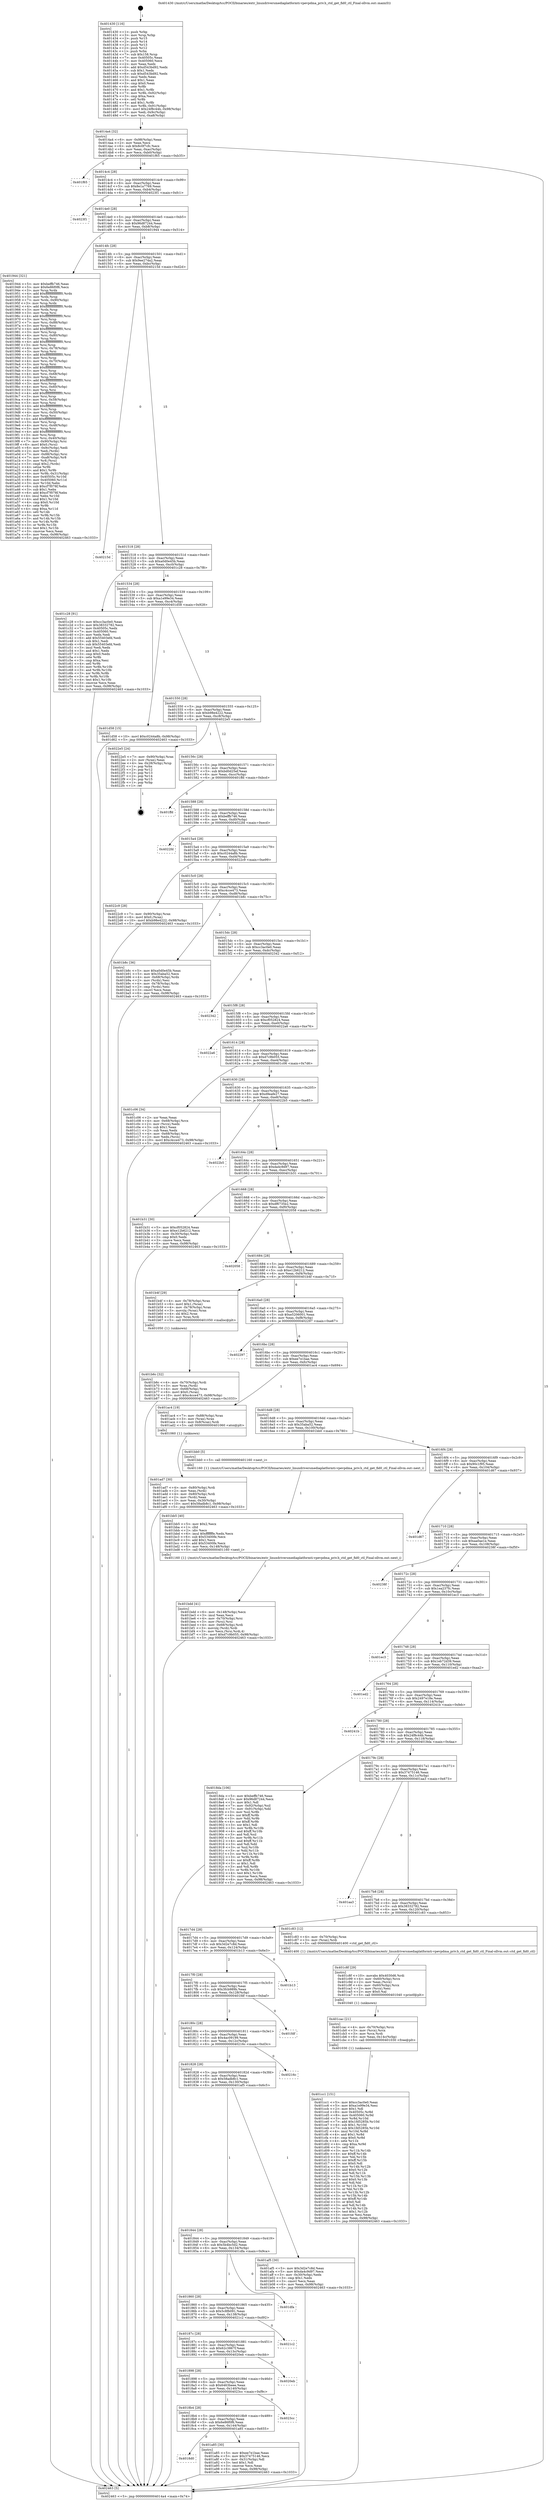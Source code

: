 digraph "0x401430" {
  label = "0x401430 (/mnt/c/Users/mathe/Desktop/tcc/POCII/binaries/extr_linuxdriversmediaplatformti-vpevpdma_priv.h_ctd_get_fid0_ctl_Final-ollvm.out::main(0))"
  labelloc = "t"
  node[shape=record]

  Entry [label="",width=0.3,height=0.3,shape=circle,fillcolor=black,style=filled]
  "0x4014a4" [label="{
     0x4014a4 [32]\l
     | [instrs]\l
     &nbsp;&nbsp;0x4014a4 \<+6\>: mov -0x98(%rbp),%eax\l
     &nbsp;&nbsp;0x4014aa \<+2\>: mov %eax,%ecx\l
     &nbsp;&nbsp;0x4014ac \<+6\>: sub $0x8c0f7cfc,%ecx\l
     &nbsp;&nbsp;0x4014b2 \<+6\>: mov %eax,-0xac(%rbp)\l
     &nbsp;&nbsp;0x4014b8 \<+6\>: mov %ecx,-0xb0(%rbp)\l
     &nbsp;&nbsp;0x4014be \<+6\>: je 0000000000401f65 \<main+0xb35\>\l
  }"]
  "0x401f65" [label="{
     0x401f65\l
  }", style=dashed]
  "0x4014c4" [label="{
     0x4014c4 [28]\l
     | [instrs]\l
     &nbsp;&nbsp;0x4014c4 \<+5\>: jmp 00000000004014c9 \<main+0x99\>\l
     &nbsp;&nbsp;0x4014c9 \<+6\>: mov -0xac(%rbp),%eax\l
     &nbsp;&nbsp;0x4014cf \<+5\>: sub $0x8e1a7769,%eax\l
     &nbsp;&nbsp;0x4014d4 \<+6\>: mov %eax,-0xb4(%rbp)\l
     &nbsp;&nbsp;0x4014da \<+6\>: je 00000000004023f1 \<main+0xfc1\>\l
  }"]
  Exit [label="",width=0.3,height=0.3,shape=circle,fillcolor=black,style=filled,peripheries=2]
  "0x4023f1" [label="{
     0x4023f1\l
  }", style=dashed]
  "0x4014e0" [label="{
     0x4014e0 [28]\l
     | [instrs]\l
     &nbsp;&nbsp;0x4014e0 \<+5\>: jmp 00000000004014e5 \<main+0xb5\>\l
     &nbsp;&nbsp;0x4014e5 \<+6\>: mov -0xac(%rbp),%eax\l
     &nbsp;&nbsp;0x4014eb \<+5\>: sub $0x96d87244,%eax\l
     &nbsp;&nbsp;0x4014f0 \<+6\>: mov %eax,-0xb8(%rbp)\l
     &nbsp;&nbsp;0x4014f6 \<+6\>: je 0000000000401944 \<main+0x514\>\l
  }"]
  "0x401cc1" [label="{
     0x401cc1 [151]\l
     | [instrs]\l
     &nbsp;&nbsp;0x401cc1 \<+5\>: mov $0xcc3ac0e0,%eax\l
     &nbsp;&nbsp;0x401cc6 \<+5\>: mov $0xa1e99e34,%esi\l
     &nbsp;&nbsp;0x401ccb \<+2\>: mov $0x1,%dl\l
     &nbsp;&nbsp;0x401ccd \<+8\>: mov 0x40505c,%r8d\l
     &nbsp;&nbsp;0x401cd5 \<+8\>: mov 0x405060,%r9d\l
     &nbsp;&nbsp;0x401cdd \<+3\>: mov %r8d,%r10d\l
     &nbsp;&nbsp;0x401ce0 \<+7\>: add $0x1fd5285b,%r10d\l
     &nbsp;&nbsp;0x401ce7 \<+4\>: sub $0x1,%r10d\l
     &nbsp;&nbsp;0x401ceb \<+7\>: sub $0x1fd5285b,%r10d\l
     &nbsp;&nbsp;0x401cf2 \<+4\>: imul %r10d,%r8d\l
     &nbsp;&nbsp;0x401cf6 \<+4\>: and $0x1,%r8d\l
     &nbsp;&nbsp;0x401cfa \<+4\>: cmp $0x0,%r8d\l
     &nbsp;&nbsp;0x401cfe \<+4\>: sete %r11b\l
     &nbsp;&nbsp;0x401d02 \<+4\>: cmp $0xa,%r9d\l
     &nbsp;&nbsp;0x401d06 \<+3\>: setl %bl\l
     &nbsp;&nbsp;0x401d09 \<+3\>: mov %r11b,%r14b\l
     &nbsp;&nbsp;0x401d0c \<+4\>: xor $0xff,%r14b\l
     &nbsp;&nbsp;0x401d10 \<+3\>: mov %bl,%r15b\l
     &nbsp;&nbsp;0x401d13 \<+4\>: xor $0xff,%r15b\l
     &nbsp;&nbsp;0x401d17 \<+3\>: xor $0x0,%dl\l
     &nbsp;&nbsp;0x401d1a \<+3\>: mov %r14b,%r12b\l
     &nbsp;&nbsp;0x401d1d \<+4\>: and $0x0,%r12b\l
     &nbsp;&nbsp;0x401d21 \<+3\>: and %dl,%r11b\l
     &nbsp;&nbsp;0x401d24 \<+3\>: mov %r15b,%r13b\l
     &nbsp;&nbsp;0x401d27 \<+4\>: and $0x0,%r13b\l
     &nbsp;&nbsp;0x401d2b \<+2\>: and %dl,%bl\l
     &nbsp;&nbsp;0x401d2d \<+3\>: or %r11b,%r12b\l
     &nbsp;&nbsp;0x401d30 \<+3\>: or %bl,%r13b\l
     &nbsp;&nbsp;0x401d33 \<+3\>: xor %r13b,%r12b\l
     &nbsp;&nbsp;0x401d36 \<+3\>: or %r15b,%r14b\l
     &nbsp;&nbsp;0x401d39 \<+4\>: xor $0xff,%r14b\l
     &nbsp;&nbsp;0x401d3d \<+3\>: or $0x0,%dl\l
     &nbsp;&nbsp;0x401d40 \<+3\>: and %dl,%r14b\l
     &nbsp;&nbsp;0x401d43 \<+3\>: or %r14b,%r12b\l
     &nbsp;&nbsp;0x401d46 \<+4\>: test $0x1,%r12b\l
     &nbsp;&nbsp;0x401d4a \<+3\>: cmovne %esi,%eax\l
     &nbsp;&nbsp;0x401d4d \<+6\>: mov %eax,-0x98(%rbp)\l
     &nbsp;&nbsp;0x401d53 \<+5\>: jmp 0000000000402463 \<main+0x1033\>\l
  }"]
  "0x401944" [label="{
     0x401944 [321]\l
     | [instrs]\l
     &nbsp;&nbsp;0x401944 \<+5\>: mov $0xbeffb746,%eax\l
     &nbsp;&nbsp;0x401949 \<+5\>: mov $0x6e86f0f6,%ecx\l
     &nbsp;&nbsp;0x40194e \<+3\>: mov %rsp,%rdx\l
     &nbsp;&nbsp;0x401951 \<+4\>: add $0xfffffffffffffff0,%rdx\l
     &nbsp;&nbsp;0x401955 \<+3\>: mov %rdx,%rsp\l
     &nbsp;&nbsp;0x401958 \<+7\>: mov %rdx,-0x90(%rbp)\l
     &nbsp;&nbsp;0x40195f \<+3\>: mov %rsp,%rdx\l
     &nbsp;&nbsp;0x401962 \<+4\>: add $0xfffffffffffffff0,%rdx\l
     &nbsp;&nbsp;0x401966 \<+3\>: mov %rdx,%rsp\l
     &nbsp;&nbsp;0x401969 \<+3\>: mov %rsp,%rsi\l
     &nbsp;&nbsp;0x40196c \<+4\>: add $0xfffffffffffffff0,%rsi\l
     &nbsp;&nbsp;0x401970 \<+3\>: mov %rsi,%rsp\l
     &nbsp;&nbsp;0x401973 \<+7\>: mov %rsi,-0x88(%rbp)\l
     &nbsp;&nbsp;0x40197a \<+3\>: mov %rsp,%rsi\l
     &nbsp;&nbsp;0x40197d \<+4\>: add $0xfffffffffffffff0,%rsi\l
     &nbsp;&nbsp;0x401981 \<+3\>: mov %rsi,%rsp\l
     &nbsp;&nbsp;0x401984 \<+4\>: mov %rsi,-0x80(%rbp)\l
     &nbsp;&nbsp;0x401988 \<+3\>: mov %rsp,%rsi\l
     &nbsp;&nbsp;0x40198b \<+4\>: add $0xfffffffffffffff0,%rsi\l
     &nbsp;&nbsp;0x40198f \<+3\>: mov %rsi,%rsp\l
     &nbsp;&nbsp;0x401992 \<+4\>: mov %rsi,-0x78(%rbp)\l
     &nbsp;&nbsp;0x401996 \<+3\>: mov %rsp,%rsi\l
     &nbsp;&nbsp;0x401999 \<+4\>: add $0xfffffffffffffff0,%rsi\l
     &nbsp;&nbsp;0x40199d \<+3\>: mov %rsi,%rsp\l
     &nbsp;&nbsp;0x4019a0 \<+4\>: mov %rsi,-0x70(%rbp)\l
     &nbsp;&nbsp;0x4019a4 \<+3\>: mov %rsp,%rsi\l
     &nbsp;&nbsp;0x4019a7 \<+4\>: add $0xfffffffffffffff0,%rsi\l
     &nbsp;&nbsp;0x4019ab \<+3\>: mov %rsi,%rsp\l
     &nbsp;&nbsp;0x4019ae \<+4\>: mov %rsi,-0x68(%rbp)\l
     &nbsp;&nbsp;0x4019b2 \<+3\>: mov %rsp,%rsi\l
     &nbsp;&nbsp;0x4019b5 \<+4\>: add $0xfffffffffffffff0,%rsi\l
     &nbsp;&nbsp;0x4019b9 \<+3\>: mov %rsi,%rsp\l
     &nbsp;&nbsp;0x4019bc \<+4\>: mov %rsi,-0x60(%rbp)\l
     &nbsp;&nbsp;0x4019c0 \<+3\>: mov %rsp,%rsi\l
     &nbsp;&nbsp;0x4019c3 \<+4\>: add $0xfffffffffffffff0,%rsi\l
     &nbsp;&nbsp;0x4019c7 \<+3\>: mov %rsi,%rsp\l
     &nbsp;&nbsp;0x4019ca \<+4\>: mov %rsi,-0x58(%rbp)\l
     &nbsp;&nbsp;0x4019ce \<+3\>: mov %rsp,%rsi\l
     &nbsp;&nbsp;0x4019d1 \<+4\>: add $0xfffffffffffffff0,%rsi\l
     &nbsp;&nbsp;0x4019d5 \<+3\>: mov %rsi,%rsp\l
     &nbsp;&nbsp;0x4019d8 \<+4\>: mov %rsi,-0x50(%rbp)\l
     &nbsp;&nbsp;0x4019dc \<+3\>: mov %rsp,%rsi\l
     &nbsp;&nbsp;0x4019df \<+4\>: add $0xfffffffffffffff0,%rsi\l
     &nbsp;&nbsp;0x4019e3 \<+3\>: mov %rsi,%rsp\l
     &nbsp;&nbsp;0x4019e6 \<+4\>: mov %rsi,-0x48(%rbp)\l
     &nbsp;&nbsp;0x4019ea \<+3\>: mov %rsp,%rsi\l
     &nbsp;&nbsp;0x4019ed \<+4\>: add $0xfffffffffffffff0,%rsi\l
     &nbsp;&nbsp;0x4019f1 \<+3\>: mov %rsi,%rsp\l
     &nbsp;&nbsp;0x4019f4 \<+4\>: mov %rsi,-0x40(%rbp)\l
     &nbsp;&nbsp;0x4019f8 \<+7\>: mov -0x90(%rbp),%rsi\l
     &nbsp;&nbsp;0x4019ff \<+6\>: movl $0x0,(%rsi)\l
     &nbsp;&nbsp;0x401a05 \<+6\>: mov -0x9c(%rbp),%edi\l
     &nbsp;&nbsp;0x401a0b \<+2\>: mov %edi,(%rdx)\l
     &nbsp;&nbsp;0x401a0d \<+7\>: mov -0x88(%rbp),%rsi\l
     &nbsp;&nbsp;0x401a14 \<+7\>: mov -0xa8(%rbp),%r8\l
     &nbsp;&nbsp;0x401a1b \<+3\>: mov %r8,(%rsi)\l
     &nbsp;&nbsp;0x401a1e \<+3\>: cmpl $0x2,(%rdx)\l
     &nbsp;&nbsp;0x401a21 \<+4\>: setne %r9b\l
     &nbsp;&nbsp;0x401a25 \<+4\>: and $0x1,%r9b\l
     &nbsp;&nbsp;0x401a29 \<+4\>: mov %r9b,-0x31(%rbp)\l
     &nbsp;&nbsp;0x401a2d \<+8\>: mov 0x40505c,%r10d\l
     &nbsp;&nbsp;0x401a35 \<+8\>: mov 0x405060,%r11d\l
     &nbsp;&nbsp;0x401a3d \<+3\>: mov %r10d,%ebx\l
     &nbsp;&nbsp;0x401a40 \<+6\>: sub $0xcf7f078f,%ebx\l
     &nbsp;&nbsp;0x401a46 \<+3\>: sub $0x1,%ebx\l
     &nbsp;&nbsp;0x401a49 \<+6\>: add $0xcf7f078f,%ebx\l
     &nbsp;&nbsp;0x401a4f \<+4\>: imul %ebx,%r10d\l
     &nbsp;&nbsp;0x401a53 \<+4\>: and $0x1,%r10d\l
     &nbsp;&nbsp;0x401a57 \<+4\>: cmp $0x0,%r10d\l
     &nbsp;&nbsp;0x401a5b \<+4\>: sete %r9b\l
     &nbsp;&nbsp;0x401a5f \<+4\>: cmp $0xa,%r11d\l
     &nbsp;&nbsp;0x401a63 \<+4\>: setl %r14b\l
     &nbsp;&nbsp;0x401a67 \<+3\>: mov %r9b,%r15b\l
     &nbsp;&nbsp;0x401a6a \<+3\>: and %r14b,%r15b\l
     &nbsp;&nbsp;0x401a6d \<+3\>: xor %r14b,%r9b\l
     &nbsp;&nbsp;0x401a70 \<+3\>: or %r9b,%r15b\l
     &nbsp;&nbsp;0x401a73 \<+4\>: test $0x1,%r15b\l
     &nbsp;&nbsp;0x401a77 \<+3\>: cmovne %ecx,%eax\l
     &nbsp;&nbsp;0x401a7a \<+6\>: mov %eax,-0x98(%rbp)\l
     &nbsp;&nbsp;0x401a80 \<+5\>: jmp 0000000000402463 \<main+0x1033\>\l
  }"]
  "0x4014fc" [label="{
     0x4014fc [28]\l
     | [instrs]\l
     &nbsp;&nbsp;0x4014fc \<+5\>: jmp 0000000000401501 \<main+0xd1\>\l
     &nbsp;&nbsp;0x401501 \<+6\>: mov -0xac(%rbp),%eax\l
     &nbsp;&nbsp;0x401507 \<+5\>: sub $0x9ee274a2,%eax\l
     &nbsp;&nbsp;0x40150c \<+6\>: mov %eax,-0xbc(%rbp)\l
     &nbsp;&nbsp;0x401512 \<+6\>: je 000000000040215d \<main+0xd2d\>\l
  }"]
  "0x401cac" [label="{
     0x401cac [21]\l
     | [instrs]\l
     &nbsp;&nbsp;0x401cac \<+4\>: mov -0x70(%rbp),%rcx\l
     &nbsp;&nbsp;0x401cb0 \<+3\>: mov (%rcx),%rcx\l
     &nbsp;&nbsp;0x401cb3 \<+3\>: mov %rcx,%rdi\l
     &nbsp;&nbsp;0x401cb6 \<+6\>: mov %eax,-0x14c(%rbp)\l
     &nbsp;&nbsp;0x401cbc \<+5\>: call 0000000000401030 \<free@plt\>\l
     | [calls]\l
     &nbsp;&nbsp;0x401030 \{1\} (unknown)\l
  }"]
  "0x40215d" [label="{
     0x40215d\l
  }", style=dashed]
  "0x401518" [label="{
     0x401518 [28]\l
     | [instrs]\l
     &nbsp;&nbsp;0x401518 \<+5\>: jmp 000000000040151d \<main+0xed\>\l
     &nbsp;&nbsp;0x40151d \<+6\>: mov -0xac(%rbp),%eax\l
     &nbsp;&nbsp;0x401523 \<+5\>: sub $0xa0d0e45b,%eax\l
     &nbsp;&nbsp;0x401528 \<+6\>: mov %eax,-0xc0(%rbp)\l
     &nbsp;&nbsp;0x40152e \<+6\>: je 0000000000401c28 \<main+0x7f8\>\l
  }"]
  "0x401c8f" [label="{
     0x401c8f [29]\l
     | [instrs]\l
     &nbsp;&nbsp;0x401c8f \<+10\>: movabs $0x4030d6,%rdi\l
     &nbsp;&nbsp;0x401c99 \<+4\>: mov -0x60(%rbp),%rcx\l
     &nbsp;&nbsp;0x401c9d \<+2\>: mov %eax,(%rcx)\l
     &nbsp;&nbsp;0x401c9f \<+4\>: mov -0x60(%rbp),%rcx\l
     &nbsp;&nbsp;0x401ca3 \<+2\>: mov (%rcx),%esi\l
     &nbsp;&nbsp;0x401ca5 \<+2\>: mov $0x0,%al\l
     &nbsp;&nbsp;0x401ca7 \<+5\>: call 0000000000401040 \<printf@plt\>\l
     | [calls]\l
     &nbsp;&nbsp;0x401040 \{1\} (unknown)\l
  }"]
  "0x401c28" [label="{
     0x401c28 [91]\l
     | [instrs]\l
     &nbsp;&nbsp;0x401c28 \<+5\>: mov $0xcc3ac0e0,%eax\l
     &nbsp;&nbsp;0x401c2d \<+5\>: mov $0x38332782,%ecx\l
     &nbsp;&nbsp;0x401c32 \<+7\>: mov 0x40505c,%edx\l
     &nbsp;&nbsp;0x401c39 \<+7\>: mov 0x405060,%esi\l
     &nbsp;&nbsp;0x401c40 \<+2\>: mov %edx,%edi\l
     &nbsp;&nbsp;0x401c42 \<+6\>: add $0x55403efd,%edi\l
     &nbsp;&nbsp;0x401c48 \<+3\>: sub $0x1,%edi\l
     &nbsp;&nbsp;0x401c4b \<+6\>: sub $0x55403efd,%edi\l
     &nbsp;&nbsp;0x401c51 \<+3\>: imul %edi,%edx\l
     &nbsp;&nbsp;0x401c54 \<+3\>: and $0x1,%edx\l
     &nbsp;&nbsp;0x401c57 \<+3\>: cmp $0x0,%edx\l
     &nbsp;&nbsp;0x401c5a \<+4\>: sete %r8b\l
     &nbsp;&nbsp;0x401c5e \<+3\>: cmp $0xa,%esi\l
     &nbsp;&nbsp;0x401c61 \<+4\>: setl %r9b\l
     &nbsp;&nbsp;0x401c65 \<+3\>: mov %r8b,%r10b\l
     &nbsp;&nbsp;0x401c68 \<+3\>: and %r9b,%r10b\l
     &nbsp;&nbsp;0x401c6b \<+3\>: xor %r9b,%r8b\l
     &nbsp;&nbsp;0x401c6e \<+3\>: or %r8b,%r10b\l
     &nbsp;&nbsp;0x401c71 \<+4\>: test $0x1,%r10b\l
     &nbsp;&nbsp;0x401c75 \<+3\>: cmovne %ecx,%eax\l
     &nbsp;&nbsp;0x401c78 \<+6\>: mov %eax,-0x98(%rbp)\l
     &nbsp;&nbsp;0x401c7e \<+5\>: jmp 0000000000402463 \<main+0x1033\>\l
  }"]
  "0x401534" [label="{
     0x401534 [28]\l
     | [instrs]\l
     &nbsp;&nbsp;0x401534 \<+5\>: jmp 0000000000401539 \<main+0x109\>\l
     &nbsp;&nbsp;0x401539 \<+6\>: mov -0xac(%rbp),%eax\l
     &nbsp;&nbsp;0x40153f \<+5\>: sub $0xa1e99e34,%eax\l
     &nbsp;&nbsp;0x401544 \<+6\>: mov %eax,-0xc4(%rbp)\l
     &nbsp;&nbsp;0x40154a \<+6\>: je 0000000000401d58 \<main+0x928\>\l
  }"]
  "0x401bdd" [label="{
     0x401bdd [41]\l
     | [instrs]\l
     &nbsp;&nbsp;0x401bdd \<+6\>: mov -0x148(%rbp),%ecx\l
     &nbsp;&nbsp;0x401be3 \<+3\>: imul %eax,%ecx\l
     &nbsp;&nbsp;0x401be6 \<+4\>: mov -0x70(%rbp),%rsi\l
     &nbsp;&nbsp;0x401bea \<+3\>: mov (%rsi),%rsi\l
     &nbsp;&nbsp;0x401bed \<+4\>: mov -0x68(%rbp),%rdi\l
     &nbsp;&nbsp;0x401bf1 \<+3\>: movslq (%rdi),%rdi\l
     &nbsp;&nbsp;0x401bf4 \<+3\>: mov %ecx,(%rsi,%rdi,4)\l
     &nbsp;&nbsp;0x401bf7 \<+10\>: movl $0xd7c9b055,-0x98(%rbp)\l
     &nbsp;&nbsp;0x401c01 \<+5\>: jmp 0000000000402463 \<main+0x1033\>\l
  }"]
  "0x401d58" [label="{
     0x401d58 [15]\l
     | [instrs]\l
     &nbsp;&nbsp;0x401d58 \<+10\>: movl $0xc0244a8b,-0x98(%rbp)\l
     &nbsp;&nbsp;0x401d62 \<+5\>: jmp 0000000000402463 \<main+0x1033\>\l
  }"]
  "0x401550" [label="{
     0x401550 [28]\l
     | [instrs]\l
     &nbsp;&nbsp;0x401550 \<+5\>: jmp 0000000000401555 \<main+0x125\>\l
     &nbsp;&nbsp;0x401555 \<+6\>: mov -0xac(%rbp),%eax\l
     &nbsp;&nbsp;0x40155b \<+5\>: sub $0xb98e4222,%eax\l
     &nbsp;&nbsp;0x401560 \<+6\>: mov %eax,-0xc8(%rbp)\l
     &nbsp;&nbsp;0x401566 \<+6\>: je 00000000004022e5 \<main+0xeb5\>\l
  }"]
  "0x401bb5" [label="{
     0x401bb5 [40]\l
     | [instrs]\l
     &nbsp;&nbsp;0x401bb5 \<+5\>: mov $0x2,%ecx\l
     &nbsp;&nbsp;0x401bba \<+1\>: cltd\l
     &nbsp;&nbsp;0x401bbb \<+2\>: idiv %ecx\l
     &nbsp;&nbsp;0x401bbd \<+6\>: imul $0xfffffffe,%edx,%ecx\l
     &nbsp;&nbsp;0x401bc3 \<+6\>: sub $0x53400fe,%ecx\l
     &nbsp;&nbsp;0x401bc9 \<+3\>: add $0x1,%ecx\l
     &nbsp;&nbsp;0x401bcc \<+6\>: add $0x53400fe,%ecx\l
     &nbsp;&nbsp;0x401bd2 \<+6\>: mov %ecx,-0x148(%rbp)\l
     &nbsp;&nbsp;0x401bd8 \<+5\>: call 0000000000401160 \<next_i\>\l
     | [calls]\l
     &nbsp;&nbsp;0x401160 \{1\} (/mnt/c/Users/mathe/Desktop/tcc/POCII/binaries/extr_linuxdriversmediaplatformti-vpevpdma_priv.h_ctd_get_fid0_ctl_Final-ollvm.out::next_i)\l
  }"]
  "0x4022e5" [label="{
     0x4022e5 [24]\l
     | [instrs]\l
     &nbsp;&nbsp;0x4022e5 \<+7\>: mov -0x90(%rbp),%rax\l
     &nbsp;&nbsp;0x4022ec \<+2\>: mov (%rax),%eax\l
     &nbsp;&nbsp;0x4022ee \<+4\>: lea -0x28(%rbp),%rsp\l
     &nbsp;&nbsp;0x4022f2 \<+1\>: pop %rbx\l
     &nbsp;&nbsp;0x4022f3 \<+2\>: pop %r12\l
     &nbsp;&nbsp;0x4022f5 \<+2\>: pop %r13\l
     &nbsp;&nbsp;0x4022f7 \<+2\>: pop %r14\l
     &nbsp;&nbsp;0x4022f9 \<+2\>: pop %r15\l
     &nbsp;&nbsp;0x4022fb \<+1\>: pop %rbp\l
     &nbsp;&nbsp;0x4022fc \<+1\>: ret\l
  }"]
  "0x40156c" [label="{
     0x40156c [28]\l
     | [instrs]\l
     &nbsp;&nbsp;0x40156c \<+5\>: jmp 0000000000401571 \<main+0x141\>\l
     &nbsp;&nbsp;0x401571 \<+6\>: mov -0xac(%rbp),%eax\l
     &nbsp;&nbsp;0x401577 \<+5\>: sub $0xbd0d25ef,%eax\l
     &nbsp;&nbsp;0x40157c \<+6\>: mov %eax,-0xcc(%rbp)\l
     &nbsp;&nbsp;0x401582 \<+6\>: je 0000000000401ffd \<main+0xbcd\>\l
  }"]
  "0x401b6c" [label="{
     0x401b6c [32]\l
     | [instrs]\l
     &nbsp;&nbsp;0x401b6c \<+4\>: mov -0x70(%rbp),%rdi\l
     &nbsp;&nbsp;0x401b70 \<+3\>: mov %rax,(%rdi)\l
     &nbsp;&nbsp;0x401b73 \<+4\>: mov -0x68(%rbp),%rax\l
     &nbsp;&nbsp;0x401b77 \<+6\>: movl $0x0,(%rax)\l
     &nbsp;&nbsp;0x401b7d \<+10\>: movl $0xc4cce473,-0x98(%rbp)\l
     &nbsp;&nbsp;0x401b87 \<+5\>: jmp 0000000000402463 \<main+0x1033\>\l
  }"]
  "0x401ffd" [label="{
     0x401ffd\l
  }", style=dashed]
  "0x401588" [label="{
     0x401588 [28]\l
     | [instrs]\l
     &nbsp;&nbsp;0x401588 \<+5\>: jmp 000000000040158d \<main+0x15d\>\l
     &nbsp;&nbsp;0x40158d \<+6\>: mov -0xac(%rbp),%eax\l
     &nbsp;&nbsp;0x401593 \<+5\>: sub $0xbeffb746,%eax\l
     &nbsp;&nbsp;0x401598 \<+6\>: mov %eax,-0xd0(%rbp)\l
     &nbsp;&nbsp;0x40159e \<+6\>: je 00000000004022fd \<main+0xecd\>\l
  }"]
  "0x401ad7" [label="{
     0x401ad7 [30]\l
     | [instrs]\l
     &nbsp;&nbsp;0x401ad7 \<+4\>: mov -0x80(%rbp),%rdi\l
     &nbsp;&nbsp;0x401adb \<+2\>: mov %eax,(%rdi)\l
     &nbsp;&nbsp;0x401add \<+4\>: mov -0x80(%rbp),%rdi\l
     &nbsp;&nbsp;0x401ae1 \<+2\>: mov (%rdi),%eax\l
     &nbsp;&nbsp;0x401ae3 \<+3\>: mov %eax,-0x30(%rbp)\l
     &nbsp;&nbsp;0x401ae6 \<+10\>: movl $0x58adb8c1,-0x98(%rbp)\l
     &nbsp;&nbsp;0x401af0 \<+5\>: jmp 0000000000402463 \<main+0x1033\>\l
  }"]
  "0x4022fd" [label="{
     0x4022fd\l
  }", style=dashed]
  "0x4015a4" [label="{
     0x4015a4 [28]\l
     | [instrs]\l
     &nbsp;&nbsp;0x4015a4 \<+5\>: jmp 00000000004015a9 \<main+0x179\>\l
     &nbsp;&nbsp;0x4015a9 \<+6\>: mov -0xac(%rbp),%eax\l
     &nbsp;&nbsp;0x4015af \<+5\>: sub $0xc0244a8b,%eax\l
     &nbsp;&nbsp;0x4015b4 \<+6\>: mov %eax,-0xd4(%rbp)\l
     &nbsp;&nbsp;0x4015ba \<+6\>: je 00000000004022c9 \<main+0xe99\>\l
  }"]
  "0x4018d0" [label="{
     0x4018d0\l
  }", style=dashed]
  "0x4022c9" [label="{
     0x4022c9 [28]\l
     | [instrs]\l
     &nbsp;&nbsp;0x4022c9 \<+7\>: mov -0x90(%rbp),%rax\l
     &nbsp;&nbsp;0x4022d0 \<+6\>: movl $0x0,(%rax)\l
     &nbsp;&nbsp;0x4022d6 \<+10\>: movl $0xb98e4222,-0x98(%rbp)\l
     &nbsp;&nbsp;0x4022e0 \<+5\>: jmp 0000000000402463 \<main+0x1033\>\l
  }"]
  "0x4015c0" [label="{
     0x4015c0 [28]\l
     | [instrs]\l
     &nbsp;&nbsp;0x4015c0 \<+5\>: jmp 00000000004015c5 \<main+0x195\>\l
     &nbsp;&nbsp;0x4015c5 \<+6\>: mov -0xac(%rbp),%eax\l
     &nbsp;&nbsp;0x4015cb \<+5\>: sub $0xc4cce473,%eax\l
     &nbsp;&nbsp;0x4015d0 \<+6\>: mov %eax,-0xd8(%rbp)\l
     &nbsp;&nbsp;0x4015d6 \<+6\>: je 0000000000401b8c \<main+0x75c\>\l
  }"]
  "0x401a85" [label="{
     0x401a85 [30]\l
     | [instrs]\l
     &nbsp;&nbsp;0x401a85 \<+5\>: mov $0xee7e1bae,%eax\l
     &nbsp;&nbsp;0x401a8a \<+5\>: mov $0x37475146,%ecx\l
     &nbsp;&nbsp;0x401a8f \<+3\>: mov -0x31(%rbp),%dl\l
     &nbsp;&nbsp;0x401a92 \<+3\>: test $0x1,%dl\l
     &nbsp;&nbsp;0x401a95 \<+3\>: cmovne %ecx,%eax\l
     &nbsp;&nbsp;0x401a98 \<+6\>: mov %eax,-0x98(%rbp)\l
     &nbsp;&nbsp;0x401a9e \<+5\>: jmp 0000000000402463 \<main+0x1033\>\l
  }"]
  "0x401b8c" [label="{
     0x401b8c [36]\l
     | [instrs]\l
     &nbsp;&nbsp;0x401b8c \<+5\>: mov $0xa0d0e45b,%eax\l
     &nbsp;&nbsp;0x401b91 \<+5\>: mov $0x35aba52,%ecx\l
     &nbsp;&nbsp;0x401b96 \<+4\>: mov -0x68(%rbp),%rdx\l
     &nbsp;&nbsp;0x401b9a \<+2\>: mov (%rdx),%esi\l
     &nbsp;&nbsp;0x401b9c \<+4\>: mov -0x78(%rbp),%rdx\l
     &nbsp;&nbsp;0x401ba0 \<+2\>: cmp (%rdx),%esi\l
     &nbsp;&nbsp;0x401ba2 \<+3\>: cmovl %ecx,%eax\l
     &nbsp;&nbsp;0x401ba5 \<+6\>: mov %eax,-0x98(%rbp)\l
     &nbsp;&nbsp;0x401bab \<+5\>: jmp 0000000000402463 \<main+0x1033\>\l
  }"]
  "0x4015dc" [label="{
     0x4015dc [28]\l
     | [instrs]\l
     &nbsp;&nbsp;0x4015dc \<+5\>: jmp 00000000004015e1 \<main+0x1b1\>\l
     &nbsp;&nbsp;0x4015e1 \<+6\>: mov -0xac(%rbp),%eax\l
     &nbsp;&nbsp;0x4015e7 \<+5\>: sub $0xcc3ac0e0,%eax\l
     &nbsp;&nbsp;0x4015ec \<+6\>: mov %eax,-0xdc(%rbp)\l
     &nbsp;&nbsp;0x4015f2 \<+6\>: je 0000000000402342 \<main+0xf12\>\l
  }"]
  "0x4018b4" [label="{
     0x4018b4 [28]\l
     | [instrs]\l
     &nbsp;&nbsp;0x4018b4 \<+5\>: jmp 00000000004018b9 \<main+0x489\>\l
     &nbsp;&nbsp;0x4018b9 \<+6\>: mov -0xac(%rbp),%eax\l
     &nbsp;&nbsp;0x4018bf \<+5\>: sub $0x6e86f0f6,%eax\l
     &nbsp;&nbsp;0x4018c4 \<+6\>: mov %eax,-0x144(%rbp)\l
     &nbsp;&nbsp;0x4018ca \<+6\>: je 0000000000401a85 \<main+0x655\>\l
  }"]
  "0x402342" [label="{
     0x402342\l
  }", style=dashed]
  "0x4015f8" [label="{
     0x4015f8 [28]\l
     | [instrs]\l
     &nbsp;&nbsp;0x4015f8 \<+5\>: jmp 00000000004015fd \<main+0x1cd\>\l
     &nbsp;&nbsp;0x4015fd \<+6\>: mov -0xac(%rbp),%eax\l
     &nbsp;&nbsp;0x401603 \<+5\>: sub $0xcf052824,%eax\l
     &nbsp;&nbsp;0x401608 \<+6\>: mov %eax,-0xe0(%rbp)\l
     &nbsp;&nbsp;0x40160e \<+6\>: je 00000000004022a6 \<main+0xe76\>\l
  }"]
  "0x4023cc" [label="{
     0x4023cc\l
  }", style=dashed]
  "0x4022a6" [label="{
     0x4022a6\l
  }", style=dashed]
  "0x401614" [label="{
     0x401614 [28]\l
     | [instrs]\l
     &nbsp;&nbsp;0x401614 \<+5\>: jmp 0000000000401619 \<main+0x1e9\>\l
     &nbsp;&nbsp;0x401619 \<+6\>: mov -0xac(%rbp),%eax\l
     &nbsp;&nbsp;0x40161f \<+5\>: sub $0xd7c9b055,%eax\l
     &nbsp;&nbsp;0x401624 \<+6\>: mov %eax,-0xe4(%rbp)\l
     &nbsp;&nbsp;0x40162a \<+6\>: je 0000000000401c06 \<main+0x7d6\>\l
  }"]
  "0x401898" [label="{
     0x401898 [28]\l
     | [instrs]\l
     &nbsp;&nbsp;0x401898 \<+5\>: jmp 000000000040189d \<main+0x46d\>\l
     &nbsp;&nbsp;0x40189d \<+6\>: mov -0xac(%rbp),%eax\l
     &nbsp;&nbsp;0x4018a3 \<+5\>: sub $0x6463beee,%eax\l
     &nbsp;&nbsp;0x4018a8 \<+6\>: mov %eax,-0x140(%rbp)\l
     &nbsp;&nbsp;0x4018ae \<+6\>: je 00000000004023cc \<main+0xf9c\>\l
  }"]
  "0x401c06" [label="{
     0x401c06 [34]\l
     | [instrs]\l
     &nbsp;&nbsp;0x401c06 \<+2\>: xor %eax,%eax\l
     &nbsp;&nbsp;0x401c08 \<+4\>: mov -0x68(%rbp),%rcx\l
     &nbsp;&nbsp;0x401c0c \<+2\>: mov (%rcx),%edx\l
     &nbsp;&nbsp;0x401c0e \<+3\>: sub $0x1,%eax\l
     &nbsp;&nbsp;0x401c11 \<+2\>: sub %eax,%edx\l
     &nbsp;&nbsp;0x401c13 \<+4\>: mov -0x68(%rbp),%rcx\l
     &nbsp;&nbsp;0x401c17 \<+2\>: mov %edx,(%rcx)\l
     &nbsp;&nbsp;0x401c19 \<+10\>: movl $0xc4cce473,-0x98(%rbp)\l
     &nbsp;&nbsp;0x401c23 \<+5\>: jmp 0000000000402463 \<main+0x1033\>\l
  }"]
  "0x401630" [label="{
     0x401630 [28]\l
     | [instrs]\l
     &nbsp;&nbsp;0x401630 \<+5\>: jmp 0000000000401635 \<main+0x205\>\l
     &nbsp;&nbsp;0x401635 \<+6\>: mov -0xac(%rbp),%eax\l
     &nbsp;&nbsp;0x40163b \<+5\>: sub $0xd9eafe27,%eax\l
     &nbsp;&nbsp;0x401640 \<+6\>: mov %eax,-0xe8(%rbp)\l
     &nbsp;&nbsp;0x401646 \<+6\>: je 00000000004022b5 \<main+0xe85\>\l
  }"]
  "0x4020eb" [label="{
     0x4020eb\l
  }", style=dashed]
  "0x4022b5" [label="{
     0x4022b5\l
  }", style=dashed]
  "0x40164c" [label="{
     0x40164c [28]\l
     | [instrs]\l
     &nbsp;&nbsp;0x40164c \<+5\>: jmp 0000000000401651 \<main+0x221\>\l
     &nbsp;&nbsp;0x401651 \<+6\>: mov -0xac(%rbp),%eax\l
     &nbsp;&nbsp;0x401657 \<+5\>: sub $0xda4c9d97,%eax\l
     &nbsp;&nbsp;0x40165c \<+6\>: mov %eax,-0xec(%rbp)\l
     &nbsp;&nbsp;0x401662 \<+6\>: je 0000000000401b31 \<main+0x701\>\l
  }"]
  "0x40187c" [label="{
     0x40187c [28]\l
     | [instrs]\l
     &nbsp;&nbsp;0x40187c \<+5\>: jmp 0000000000401881 \<main+0x451\>\l
     &nbsp;&nbsp;0x401881 \<+6\>: mov -0xac(%rbp),%eax\l
     &nbsp;&nbsp;0x401887 \<+5\>: sub $0x62c3867f,%eax\l
     &nbsp;&nbsp;0x40188c \<+6\>: mov %eax,-0x13c(%rbp)\l
     &nbsp;&nbsp;0x401892 \<+6\>: je 00000000004020eb \<main+0xcbb\>\l
  }"]
  "0x401b31" [label="{
     0x401b31 [30]\l
     | [instrs]\l
     &nbsp;&nbsp;0x401b31 \<+5\>: mov $0xcf052824,%eax\l
     &nbsp;&nbsp;0x401b36 \<+5\>: mov $0xe12b6212,%ecx\l
     &nbsp;&nbsp;0x401b3b \<+3\>: mov -0x30(%rbp),%edx\l
     &nbsp;&nbsp;0x401b3e \<+3\>: cmp $0x0,%edx\l
     &nbsp;&nbsp;0x401b41 \<+3\>: cmove %ecx,%eax\l
     &nbsp;&nbsp;0x401b44 \<+6\>: mov %eax,-0x98(%rbp)\l
     &nbsp;&nbsp;0x401b4a \<+5\>: jmp 0000000000402463 \<main+0x1033\>\l
  }"]
  "0x401668" [label="{
     0x401668 [28]\l
     | [instrs]\l
     &nbsp;&nbsp;0x401668 \<+5\>: jmp 000000000040166d \<main+0x23d\>\l
     &nbsp;&nbsp;0x40166d \<+6\>: mov -0xac(%rbp),%eax\l
     &nbsp;&nbsp;0x401673 \<+5\>: sub $0xdf6735e2,%eax\l
     &nbsp;&nbsp;0x401678 \<+6\>: mov %eax,-0xf0(%rbp)\l
     &nbsp;&nbsp;0x40167e \<+6\>: je 0000000000402058 \<main+0xc28\>\l
  }"]
  "0x4021c2" [label="{
     0x4021c2\l
  }", style=dashed]
  "0x402058" [label="{
     0x402058\l
  }", style=dashed]
  "0x401684" [label="{
     0x401684 [28]\l
     | [instrs]\l
     &nbsp;&nbsp;0x401684 \<+5\>: jmp 0000000000401689 \<main+0x259\>\l
     &nbsp;&nbsp;0x401689 \<+6\>: mov -0xac(%rbp),%eax\l
     &nbsp;&nbsp;0x40168f \<+5\>: sub $0xe12b6212,%eax\l
     &nbsp;&nbsp;0x401694 \<+6\>: mov %eax,-0xf4(%rbp)\l
     &nbsp;&nbsp;0x40169a \<+6\>: je 0000000000401b4f \<main+0x71f\>\l
  }"]
  "0x401860" [label="{
     0x401860 [28]\l
     | [instrs]\l
     &nbsp;&nbsp;0x401860 \<+5\>: jmp 0000000000401865 \<main+0x435\>\l
     &nbsp;&nbsp;0x401865 \<+6\>: mov -0xac(%rbp),%eax\l
     &nbsp;&nbsp;0x40186b \<+5\>: sub $0x5c8fb091,%eax\l
     &nbsp;&nbsp;0x401870 \<+6\>: mov %eax,-0x138(%rbp)\l
     &nbsp;&nbsp;0x401876 \<+6\>: je 00000000004021c2 \<main+0xd92\>\l
  }"]
  "0x401b4f" [label="{
     0x401b4f [29]\l
     | [instrs]\l
     &nbsp;&nbsp;0x401b4f \<+4\>: mov -0x78(%rbp),%rax\l
     &nbsp;&nbsp;0x401b53 \<+6\>: movl $0x1,(%rax)\l
     &nbsp;&nbsp;0x401b59 \<+4\>: mov -0x78(%rbp),%rax\l
     &nbsp;&nbsp;0x401b5d \<+3\>: movslq (%rax),%rax\l
     &nbsp;&nbsp;0x401b60 \<+4\>: shl $0x2,%rax\l
     &nbsp;&nbsp;0x401b64 \<+3\>: mov %rax,%rdi\l
     &nbsp;&nbsp;0x401b67 \<+5\>: call 0000000000401050 \<malloc@plt\>\l
     | [calls]\l
     &nbsp;&nbsp;0x401050 \{1\} (unknown)\l
  }"]
  "0x4016a0" [label="{
     0x4016a0 [28]\l
     | [instrs]\l
     &nbsp;&nbsp;0x4016a0 \<+5\>: jmp 00000000004016a5 \<main+0x275\>\l
     &nbsp;&nbsp;0x4016a5 \<+6\>: mov -0xac(%rbp),%eax\l
     &nbsp;&nbsp;0x4016ab \<+5\>: sub $0xe5206001,%eax\l
     &nbsp;&nbsp;0x4016b0 \<+6\>: mov %eax,-0xf8(%rbp)\l
     &nbsp;&nbsp;0x4016b6 \<+6\>: je 0000000000402297 \<main+0xe67\>\l
  }"]
  "0x401dfa" [label="{
     0x401dfa\l
  }", style=dashed]
  "0x402297" [label="{
     0x402297\l
  }", style=dashed]
  "0x4016bc" [label="{
     0x4016bc [28]\l
     | [instrs]\l
     &nbsp;&nbsp;0x4016bc \<+5\>: jmp 00000000004016c1 \<main+0x291\>\l
     &nbsp;&nbsp;0x4016c1 \<+6\>: mov -0xac(%rbp),%eax\l
     &nbsp;&nbsp;0x4016c7 \<+5\>: sub $0xee7e1bae,%eax\l
     &nbsp;&nbsp;0x4016cc \<+6\>: mov %eax,-0xfc(%rbp)\l
     &nbsp;&nbsp;0x4016d2 \<+6\>: je 0000000000401ac4 \<main+0x694\>\l
  }"]
  "0x401844" [label="{
     0x401844 [28]\l
     | [instrs]\l
     &nbsp;&nbsp;0x401844 \<+5\>: jmp 0000000000401849 \<main+0x419\>\l
     &nbsp;&nbsp;0x401849 \<+6\>: mov -0xac(%rbp),%eax\l
     &nbsp;&nbsp;0x40184f \<+5\>: sub $0x5b4bc5d2,%eax\l
     &nbsp;&nbsp;0x401854 \<+6\>: mov %eax,-0x134(%rbp)\l
     &nbsp;&nbsp;0x40185a \<+6\>: je 0000000000401dfa \<main+0x9ca\>\l
  }"]
  "0x401ac4" [label="{
     0x401ac4 [19]\l
     | [instrs]\l
     &nbsp;&nbsp;0x401ac4 \<+7\>: mov -0x88(%rbp),%rax\l
     &nbsp;&nbsp;0x401acb \<+3\>: mov (%rax),%rax\l
     &nbsp;&nbsp;0x401ace \<+4\>: mov 0x8(%rax),%rdi\l
     &nbsp;&nbsp;0x401ad2 \<+5\>: call 0000000000401060 \<atoi@plt\>\l
     | [calls]\l
     &nbsp;&nbsp;0x401060 \{1\} (unknown)\l
  }"]
  "0x4016d8" [label="{
     0x4016d8 [28]\l
     | [instrs]\l
     &nbsp;&nbsp;0x4016d8 \<+5\>: jmp 00000000004016dd \<main+0x2ad\>\l
     &nbsp;&nbsp;0x4016dd \<+6\>: mov -0xac(%rbp),%eax\l
     &nbsp;&nbsp;0x4016e3 \<+5\>: sub $0x35aba52,%eax\l
     &nbsp;&nbsp;0x4016e8 \<+6\>: mov %eax,-0x100(%rbp)\l
     &nbsp;&nbsp;0x4016ee \<+6\>: je 0000000000401bb0 \<main+0x780\>\l
  }"]
  "0x401af5" [label="{
     0x401af5 [30]\l
     | [instrs]\l
     &nbsp;&nbsp;0x401af5 \<+5\>: mov $0x3d2e7c8d,%eax\l
     &nbsp;&nbsp;0x401afa \<+5\>: mov $0xda4c9d97,%ecx\l
     &nbsp;&nbsp;0x401aff \<+3\>: mov -0x30(%rbp),%edx\l
     &nbsp;&nbsp;0x401b02 \<+3\>: cmp $0x1,%edx\l
     &nbsp;&nbsp;0x401b05 \<+3\>: cmovl %ecx,%eax\l
     &nbsp;&nbsp;0x401b08 \<+6\>: mov %eax,-0x98(%rbp)\l
     &nbsp;&nbsp;0x401b0e \<+5\>: jmp 0000000000402463 \<main+0x1033\>\l
  }"]
  "0x401bb0" [label="{
     0x401bb0 [5]\l
     | [instrs]\l
     &nbsp;&nbsp;0x401bb0 \<+5\>: call 0000000000401160 \<next_i\>\l
     | [calls]\l
     &nbsp;&nbsp;0x401160 \{1\} (/mnt/c/Users/mathe/Desktop/tcc/POCII/binaries/extr_linuxdriversmediaplatformti-vpevpdma_priv.h_ctd_get_fid0_ctl_Final-ollvm.out::next_i)\l
  }"]
  "0x4016f4" [label="{
     0x4016f4 [28]\l
     | [instrs]\l
     &nbsp;&nbsp;0x4016f4 \<+5\>: jmp 00000000004016f9 \<main+0x2c9\>\l
     &nbsp;&nbsp;0x4016f9 \<+6\>: mov -0xac(%rbp),%eax\l
     &nbsp;&nbsp;0x4016ff \<+5\>: sub $0x90c1f95,%eax\l
     &nbsp;&nbsp;0x401704 \<+6\>: mov %eax,-0x104(%rbp)\l
     &nbsp;&nbsp;0x40170a \<+6\>: je 0000000000401d67 \<main+0x937\>\l
  }"]
  "0x401828" [label="{
     0x401828 [28]\l
     | [instrs]\l
     &nbsp;&nbsp;0x401828 \<+5\>: jmp 000000000040182d \<main+0x3fd\>\l
     &nbsp;&nbsp;0x40182d \<+6\>: mov -0xac(%rbp),%eax\l
     &nbsp;&nbsp;0x401833 \<+5\>: sub $0x58adb8c1,%eax\l
     &nbsp;&nbsp;0x401838 \<+6\>: mov %eax,-0x130(%rbp)\l
     &nbsp;&nbsp;0x40183e \<+6\>: je 0000000000401af5 \<main+0x6c5\>\l
  }"]
  "0x401d67" [label="{
     0x401d67\l
  }", style=dashed]
  "0x401710" [label="{
     0x401710 [28]\l
     | [instrs]\l
     &nbsp;&nbsp;0x401710 \<+5\>: jmp 0000000000401715 \<main+0x2e5\>\l
     &nbsp;&nbsp;0x401715 \<+6\>: mov -0xac(%rbp),%eax\l
     &nbsp;&nbsp;0x40171b \<+5\>: sub $0xaa0ae1e,%eax\l
     &nbsp;&nbsp;0x401720 \<+6\>: mov %eax,-0x108(%rbp)\l
     &nbsp;&nbsp;0x401726 \<+6\>: je 000000000040238f \<main+0xf5f\>\l
  }"]
  "0x40216c" [label="{
     0x40216c\l
  }", style=dashed]
  "0x40238f" [label="{
     0x40238f\l
  }", style=dashed]
  "0x40172c" [label="{
     0x40172c [28]\l
     | [instrs]\l
     &nbsp;&nbsp;0x40172c \<+5\>: jmp 0000000000401731 \<main+0x301\>\l
     &nbsp;&nbsp;0x401731 \<+6\>: mov -0xac(%rbp),%eax\l
     &nbsp;&nbsp;0x401737 \<+5\>: sub $0x1ea237fc,%eax\l
     &nbsp;&nbsp;0x40173c \<+6\>: mov %eax,-0x10c(%rbp)\l
     &nbsp;&nbsp;0x401742 \<+6\>: je 0000000000401ec3 \<main+0xa93\>\l
  }"]
  "0x40180c" [label="{
     0x40180c [28]\l
     | [instrs]\l
     &nbsp;&nbsp;0x40180c \<+5\>: jmp 0000000000401811 \<main+0x3e1\>\l
     &nbsp;&nbsp;0x401811 \<+6\>: mov -0xac(%rbp),%eax\l
     &nbsp;&nbsp;0x401817 \<+5\>: sub $0x4ac09199,%eax\l
     &nbsp;&nbsp;0x40181c \<+6\>: mov %eax,-0x12c(%rbp)\l
     &nbsp;&nbsp;0x401822 \<+6\>: je 000000000040216c \<main+0xd3c\>\l
  }"]
  "0x401ec3" [label="{
     0x401ec3\l
  }", style=dashed]
  "0x401748" [label="{
     0x401748 [28]\l
     | [instrs]\l
     &nbsp;&nbsp;0x401748 \<+5\>: jmp 000000000040174d \<main+0x31d\>\l
     &nbsp;&nbsp;0x40174d \<+6\>: mov -0xac(%rbp),%eax\l
     &nbsp;&nbsp;0x401753 \<+5\>: sub $0x1eb72d39,%eax\l
     &nbsp;&nbsp;0x401758 \<+6\>: mov %eax,-0x110(%rbp)\l
     &nbsp;&nbsp;0x40175e \<+6\>: je 0000000000401ed2 \<main+0xaa2\>\l
  }"]
  "0x401fdf" [label="{
     0x401fdf\l
  }", style=dashed]
  "0x401ed2" [label="{
     0x401ed2\l
  }", style=dashed]
  "0x401764" [label="{
     0x401764 [28]\l
     | [instrs]\l
     &nbsp;&nbsp;0x401764 \<+5\>: jmp 0000000000401769 \<main+0x339\>\l
     &nbsp;&nbsp;0x401769 \<+6\>: mov -0xac(%rbp),%eax\l
     &nbsp;&nbsp;0x40176f \<+5\>: sub $0x2497e18e,%eax\l
     &nbsp;&nbsp;0x401774 \<+6\>: mov %eax,-0x114(%rbp)\l
     &nbsp;&nbsp;0x40177a \<+6\>: je 000000000040241b \<main+0xfeb\>\l
  }"]
  "0x4017f0" [label="{
     0x4017f0 [28]\l
     | [instrs]\l
     &nbsp;&nbsp;0x4017f0 \<+5\>: jmp 00000000004017f5 \<main+0x3c5\>\l
     &nbsp;&nbsp;0x4017f5 \<+6\>: mov -0xac(%rbp),%eax\l
     &nbsp;&nbsp;0x4017fb \<+5\>: sub $0x3fcb989b,%eax\l
     &nbsp;&nbsp;0x401800 \<+6\>: mov %eax,-0x128(%rbp)\l
     &nbsp;&nbsp;0x401806 \<+6\>: je 0000000000401fdf \<main+0xbaf\>\l
  }"]
  "0x40241b" [label="{
     0x40241b\l
  }", style=dashed]
  "0x401780" [label="{
     0x401780 [28]\l
     | [instrs]\l
     &nbsp;&nbsp;0x401780 \<+5\>: jmp 0000000000401785 \<main+0x355\>\l
     &nbsp;&nbsp;0x401785 \<+6\>: mov -0xac(%rbp),%eax\l
     &nbsp;&nbsp;0x40178b \<+5\>: sub $0x24f8c44b,%eax\l
     &nbsp;&nbsp;0x401790 \<+6\>: mov %eax,-0x118(%rbp)\l
     &nbsp;&nbsp;0x401796 \<+6\>: je 00000000004018da \<main+0x4aa\>\l
  }"]
  "0x401b13" [label="{
     0x401b13\l
  }", style=dashed]
  "0x4018da" [label="{
     0x4018da [106]\l
     | [instrs]\l
     &nbsp;&nbsp;0x4018da \<+5\>: mov $0xbeffb746,%eax\l
     &nbsp;&nbsp;0x4018df \<+5\>: mov $0x96d87244,%ecx\l
     &nbsp;&nbsp;0x4018e4 \<+2\>: mov $0x1,%dl\l
     &nbsp;&nbsp;0x4018e6 \<+7\>: mov -0x92(%rbp),%sil\l
     &nbsp;&nbsp;0x4018ed \<+7\>: mov -0x91(%rbp),%dil\l
     &nbsp;&nbsp;0x4018f4 \<+3\>: mov %sil,%r8b\l
     &nbsp;&nbsp;0x4018f7 \<+4\>: xor $0xff,%r8b\l
     &nbsp;&nbsp;0x4018fb \<+3\>: mov %dil,%r9b\l
     &nbsp;&nbsp;0x4018fe \<+4\>: xor $0xff,%r9b\l
     &nbsp;&nbsp;0x401902 \<+3\>: xor $0x1,%dl\l
     &nbsp;&nbsp;0x401905 \<+3\>: mov %r8b,%r10b\l
     &nbsp;&nbsp;0x401908 \<+4\>: and $0xff,%r10b\l
     &nbsp;&nbsp;0x40190c \<+3\>: and %dl,%sil\l
     &nbsp;&nbsp;0x40190f \<+3\>: mov %r9b,%r11b\l
     &nbsp;&nbsp;0x401912 \<+4\>: and $0xff,%r11b\l
     &nbsp;&nbsp;0x401916 \<+3\>: and %dl,%dil\l
     &nbsp;&nbsp;0x401919 \<+3\>: or %sil,%r10b\l
     &nbsp;&nbsp;0x40191c \<+3\>: or %dil,%r11b\l
     &nbsp;&nbsp;0x40191f \<+3\>: xor %r11b,%r10b\l
     &nbsp;&nbsp;0x401922 \<+3\>: or %r9b,%r8b\l
     &nbsp;&nbsp;0x401925 \<+4\>: xor $0xff,%r8b\l
     &nbsp;&nbsp;0x401929 \<+3\>: or $0x1,%dl\l
     &nbsp;&nbsp;0x40192c \<+3\>: and %dl,%r8b\l
     &nbsp;&nbsp;0x40192f \<+3\>: or %r8b,%r10b\l
     &nbsp;&nbsp;0x401932 \<+4\>: test $0x1,%r10b\l
     &nbsp;&nbsp;0x401936 \<+3\>: cmovne %ecx,%eax\l
     &nbsp;&nbsp;0x401939 \<+6\>: mov %eax,-0x98(%rbp)\l
     &nbsp;&nbsp;0x40193f \<+5\>: jmp 0000000000402463 \<main+0x1033\>\l
  }"]
  "0x40179c" [label="{
     0x40179c [28]\l
     | [instrs]\l
     &nbsp;&nbsp;0x40179c \<+5\>: jmp 00000000004017a1 \<main+0x371\>\l
     &nbsp;&nbsp;0x4017a1 \<+6\>: mov -0xac(%rbp),%eax\l
     &nbsp;&nbsp;0x4017a7 \<+5\>: sub $0x37475146,%eax\l
     &nbsp;&nbsp;0x4017ac \<+6\>: mov %eax,-0x11c(%rbp)\l
     &nbsp;&nbsp;0x4017b2 \<+6\>: je 0000000000401aa3 \<main+0x673\>\l
  }"]
  "0x402463" [label="{
     0x402463 [5]\l
     | [instrs]\l
     &nbsp;&nbsp;0x402463 \<+5\>: jmp 00000000004014a4 \<main+0x74\>\l
  }"]
  "0x401430" [label="{
     0x401430 [116]\l
     | [instrs]\l
     &nbsp;&nbsp;0x401430 \<+1\>: push %rbp\l
     &nbsp;&nbsp;0x401431 \<+3\>: mov %rsp,%rbp\l
     &nbsp;&nbsp;0x401434 \<+2\>: push %r15\l
     &nbsp;&nbsp;0x401436 \<+2\>: push %r14\l
     &nbsp;&nbsp;0x401438 \<+2\>: push %r13\l
     &nbsp;&nbsp;0x40143a \<+2\>: push %r12\l
     &nbsp;&nbsp;0x40143c \<+1\>: push %rbx\l
     &nbsp;&nbsp;0x40143d \<+7\>: sub $0x158,%rsp\l
     &nbsp;&nbsp;0x401444 \<+7\>: mov 0x40505c,%eax\l
     &nbsp;&nbsp;0x40144b \<+7\>: mov 0x405060,%ecx\l
     &nbsp;&nbsp;0x401452 \<+2\>: mov %eax,%edx\l
     &nbsp;&nbsp;0x401454 \<+6\>: add $0xd543bd92,%edx\l
     &nbsp;&nbsp;0x40145a \<+3\>: sub $0x1,%edx\l
     &nbsp;&nbsp;0x40145d \<+6\>: sub $0xd543bd92,%edx\l
     &nbsp;&nbsp;0x401463 \<+3\>: imul %edx,%eax\l
     &nbsp;&nbsp;0x401466 \<+3\>: and $0x1,%eax\l
     &nbsp;&nbsp;0x401469 \<+3\>: cmp $0x0,%eax\l
     &nbsp;&nbsp;0x40146c \<+4\>: sete %r8b\l
     &nbsp;&nbsp;0x401470 \<+4\>: and $0x1,%r8b\l
     &nbsp;&nbsp;0x401474 \<+7\>: mov %r8b,-0x92(%rbp)\l
     &nbsp;&nbsp;0x40147b \<+3\>: cmp $0xa,%ecx\l
     &nbsp;&nbsp;0x40147e \<+4\>: setl %r8b\l
     &nbsp;&nbsp;0x401482 \<+4\>: and $0x1,%r8b\l
     &nbsp;&nbsp;0x401486 \<+7\>: mov %r8b,-0x91(%rbp)\l
     &nbsp;&nbsp;0x40148d \<+10\>: movl $0x24f8c44b,-0x98(%rbp)\l
     &nbsp;&nbsp;0x401497 \<+6\>: mov %edi,-0x9c(%rbp)\l
     &nbsp;&nbsp;0x40149d \<+7\>: mov %rsi,-0xa8(%rbp)\l
  }"]
  "0x4017d4" [label="{
     0x4017d4 [28]\l
     | [instrs]\l
     &nbsp;&nbsp;0x4017d4 \<+5\>: jmp 00000000004017d9 \<main+0x3a9\>\l
     &nbsp;&nbsp;0x4017d9 \<+6\>: mov -0xac(%rbp),%eax\l
     &nbsp;&nbsp;0x4017df \<+5\>: sub $0x3d2e7c8d,%eax\l
     &nbsp;&nbsp;0x4017e4 \<+6\>: mov %eax,-0x124(%rbp)\l
     &nbsp;&nbsp;0x4017ea \<+6\>: je 0000000000401b13 \<main+0x6e3\>\l
  }"]
  "0x401c83" [label="{
     0x401c83 [12]\l
     | [instrs]\l
     &nbsp;&nbsp;0x401c83 \<+4\>: mov -0x70(%rbp),%rax\l
     &nbsp;&nbsp;0x401c87 \<+3\>: mov (%rax),%rdi\l
     &nbsp;&nbsp;0x401c8a \<+5\>: call 0000000000401400 \<ctd_get_fid0_ctl\>\l
     | [calls]\l
     &nbsp;&nbsp;0x401400 \{1\} (/mnt/c/Users/mathe/Desktop/tcc/POCII/binaries/extr_linuxdriversmediaplatformti-vpevpdma_priv.h_ctd_get_fid0_ctl_Final-ollvm.out::ctd_get_fid0_ctl)\l
  }"]
  "0x401aa3" [label="{
     0x401aa3\l
  }", style=dashed]
  "0x4017b8" [label="{
     0x4017b8 [28]\l
     | [instrs]\l
     &nbsp;&nbsp;0x4017b8 \<+5\>: jmp 00000000004017bd \<main+0x38d\>\l
     &nbsp;&nbsp;0x4017bd \<+6\>: mov -0xac(%rbp),%eax\l
     &nbsp;&nbsp;0x4017c3 \<+5\>: sub $0x38332782,%eax\l
     &nbsp;&nbsp;0x4017c8 \<+6\>: mov %eax,-0x120(%rbp)\l
     &nbsp;&nbsp;0x4017ce \<+6\>: je 0000000000401c83 \<main+0x853\>\l
  }"]
  Entry -> "0x401430" [label=" 1"]
  "0x4014a4" -> "0x401f65" [label=" 0"]
  "0x4014a4" -> "0x4014c4" [label=" 16"]
  "0x4022e5" -> Exit [label=" 1"]
  "0x4014c4" -> "0x4023f1" [label=" 0"]
  "0x4014c4" -> "0x4014e0" [label=" 16"]
  "0x4022c9" -> "0x402463" [label=" 1"]
  "0x4014e0" -> "0x401944" [label=" 1"]
  "0x4014e0" -> "0x4014fc" [label=" 15"]
  "0x401d58" -> "0x402463" [label=" 1"]
  "0x4014fc" -> "0x40215d" [label=" 0"]
  "0x4014fc" -> "0x401518" [label=" 15"]
  "0x401cc1" -> "0x402463" [label=" 1"]
  "0x401518" -> "0x401c28" [label=" 1"]
  "0x401518" -> "0x401534" [label=" 14"]
  "0x401cac" -> "0x401cc1" [label=" 1"]
  "0x401534" -> "0x401d58" [label=" 1"]
  "0x401534" -> "0x401550" [label=" 13"]
  "0x401c8f" -> "0x401cac" [label=" 1"]
  "0x401550" -> "0x4022e5" [label=" 1"]
  "0x401550" -> "0x40156c" [label=" 12"]
  "0x401c83" -> "0x401c8f" [label=" 1"]
  "0x40156c" -> "0x401ffd" [label=" 0"]
  "0x40156c" -> "0x401588" [label=" 12"]
  "0x401c28" -> "0x402463" [label=" 1"]
  "0x401588" -> "0x4022fd" [label=" 0"]
  "0x401588" -> "0x4015a4" [label=" 12"]
  "0x401c06" -> "0x402463" [label=" 1"]
  "0x4015a4" -> "0x4022c9" [label=" 1"]
  "0x4015a4" -> "0x4015c0" [label=" 11"]
  "0x401bdd" -> "0x402463" [label=" 1"]
  "0x4015c0" -> "0x401b8c" [label=" 2"]
  "0x4015c0" -> "0x4015dc" [label=" 9"]
  "0x401bb5" -> "0x401bdd" [label=" 1"]
  "0x4015dc" -> "0x402342" [label=" 0"]
  "0x4015dc" -> "0x4015f8" [label=" 9"]
  "0x401b8c" -> "0x402463" [label=" 2"]
  "0x4015f8" -> "0x4022a6" [label=" 0"]
  "0x4015f8" -> "0x401614" [label=" 9"]
  "0x401b6c" -> "0x402463" [label=" 1"]
  "0x401614" -> "0x401c06" [label=" 1"]
  "0x401614" -> "0x401630" [label=" 8"]
  "0x401b31" -> "0x402463" [label=" 1"]
  "0x401630" -> "0x4022b5" [label=" 0"]
  "0x401630" -> "0x40164c" [label=" 8"]
  "0x401af5" -> "0x402463" [label=" 1"]
  "0x40164c" -> "0x401b31" [label=" 1"]
  "0x40164c" -> "0x401668" [label=" 7"]
  "0x401ac4" -> "0x401ad7" [label=" 1"]
  "0x401668" -> "0x402058" [label=" 0"]
  "0x401668" -> "0x401684" [label=" 7"]
  "0x401a85" -> "0x402463" [label=" 1"]
  "0x401684" -> "0x401b4f" [label=" 1"]
  "0x401684" -> "0x4016a0" [label=" 6"]
  "0x4018b4" -> "0x401a85" [label=" 1"]
  "0x4016a0" -> "0x402297" [label=" 0"]
  "0x4016a0" -> "0x4016bc" [label=" 6"]
  "0x401bb0" -> "0x401bb5" [label=" 1"]
  "0x4016bc" -> "0x401ac4" [label=" 1"]
  "0x4016bc" -> "0x4016d8" [label=" 5"]
  "0x401898" -> "0x4023cc" [label=" 0"]
  "0x4016d8" -> "0x401bb0" [label=" 1"]
  "0x4016d8" -> "0x4016f4" [label=" 4"]
  "0x401b4f" -> "0x401b6c" [label=" 1"]
  "0x4016f4" -> "0x401d67" [label=" 0"]
  "0x4016f4" -> "0x401710" [label=" 4"]
  "0x40187c" -> "0x4020eb" [label=" 0"]
  "0x401710" -> "0x40238f" [label=" 0"]
  "0x401710" -> "0x40172c" [label=" 4"]
  "0x401ad7" -> "0x402463" [label=" 1"]
  "0x40172c" -> "0x401ec3" [label=" 0"]
  "0x40172c" -> "0x401748" [label=" 4"]
  "0x401860" -> "0x4021c2" [label=" 0"]
  "0x401748" -> "0x401ed2" [label=" 0"]
  "0x401748" -> "0x401764" [label=" 4"]
  "0x4018b4" -> "0x4018d0" [label=" 0"]
  "0x401764" -> "0x40241b" [label=" 0"]
  "0x401764" -> "0x401780" [label=" 4"]
  "0x401844" -> "0x401dfa" [label=" 0"]
  "0x401780" -> "0x4018da" [label=" 1"]
  "0x401780" -> "0x40179c" [label=" 3"]
  "0x4018da" -> "0x402463" [label=" 1"]
  "0x401430" -> "0x4014a4" [label=" 1"]
  "0x402463" -> "0x4014a4" [label=" 15"]
  "0x401898" -> "0x4018b4" [label=" 1"]
  "0x401944" -> "0x402463" [label=" 1"]
  "0x401828" -> "0x401af5" [label=" 1"]
  "0x40179c" -> "0x401aa3" [label=" 0"]
  "0x40179c" -> "0x4017b8" [label=" 3"]
  "0x40187c" -> "0x401898" [label=" 1"]
  "0x4017b8" -> "0x401c83" [label=" 1"]
  "0x4017b8" -> "0x4017d4" [label=" 2"]
  "0x401828" -> "0x401844" [label=" 1"]
  "0x4017d4" -> "0x401b13" [label=" 0"]
  "0x4017d4" -> "0x4017f0" [label=" 2"]
  "0x401844" -> "0x401860" [label=" 1"]
  "0x4017f0" -> "0x401fdf" [label=" 0"]
  "0x4017f0" -> "0x40180c" [label=" 2"]
  "0x401860" -> "0x40187c" [label=" 1"]
  "0x40180c" -> "0x40216c" [label=" 0"]
  "0x40180c" -> "0x401828" [label=" 2"]
}
